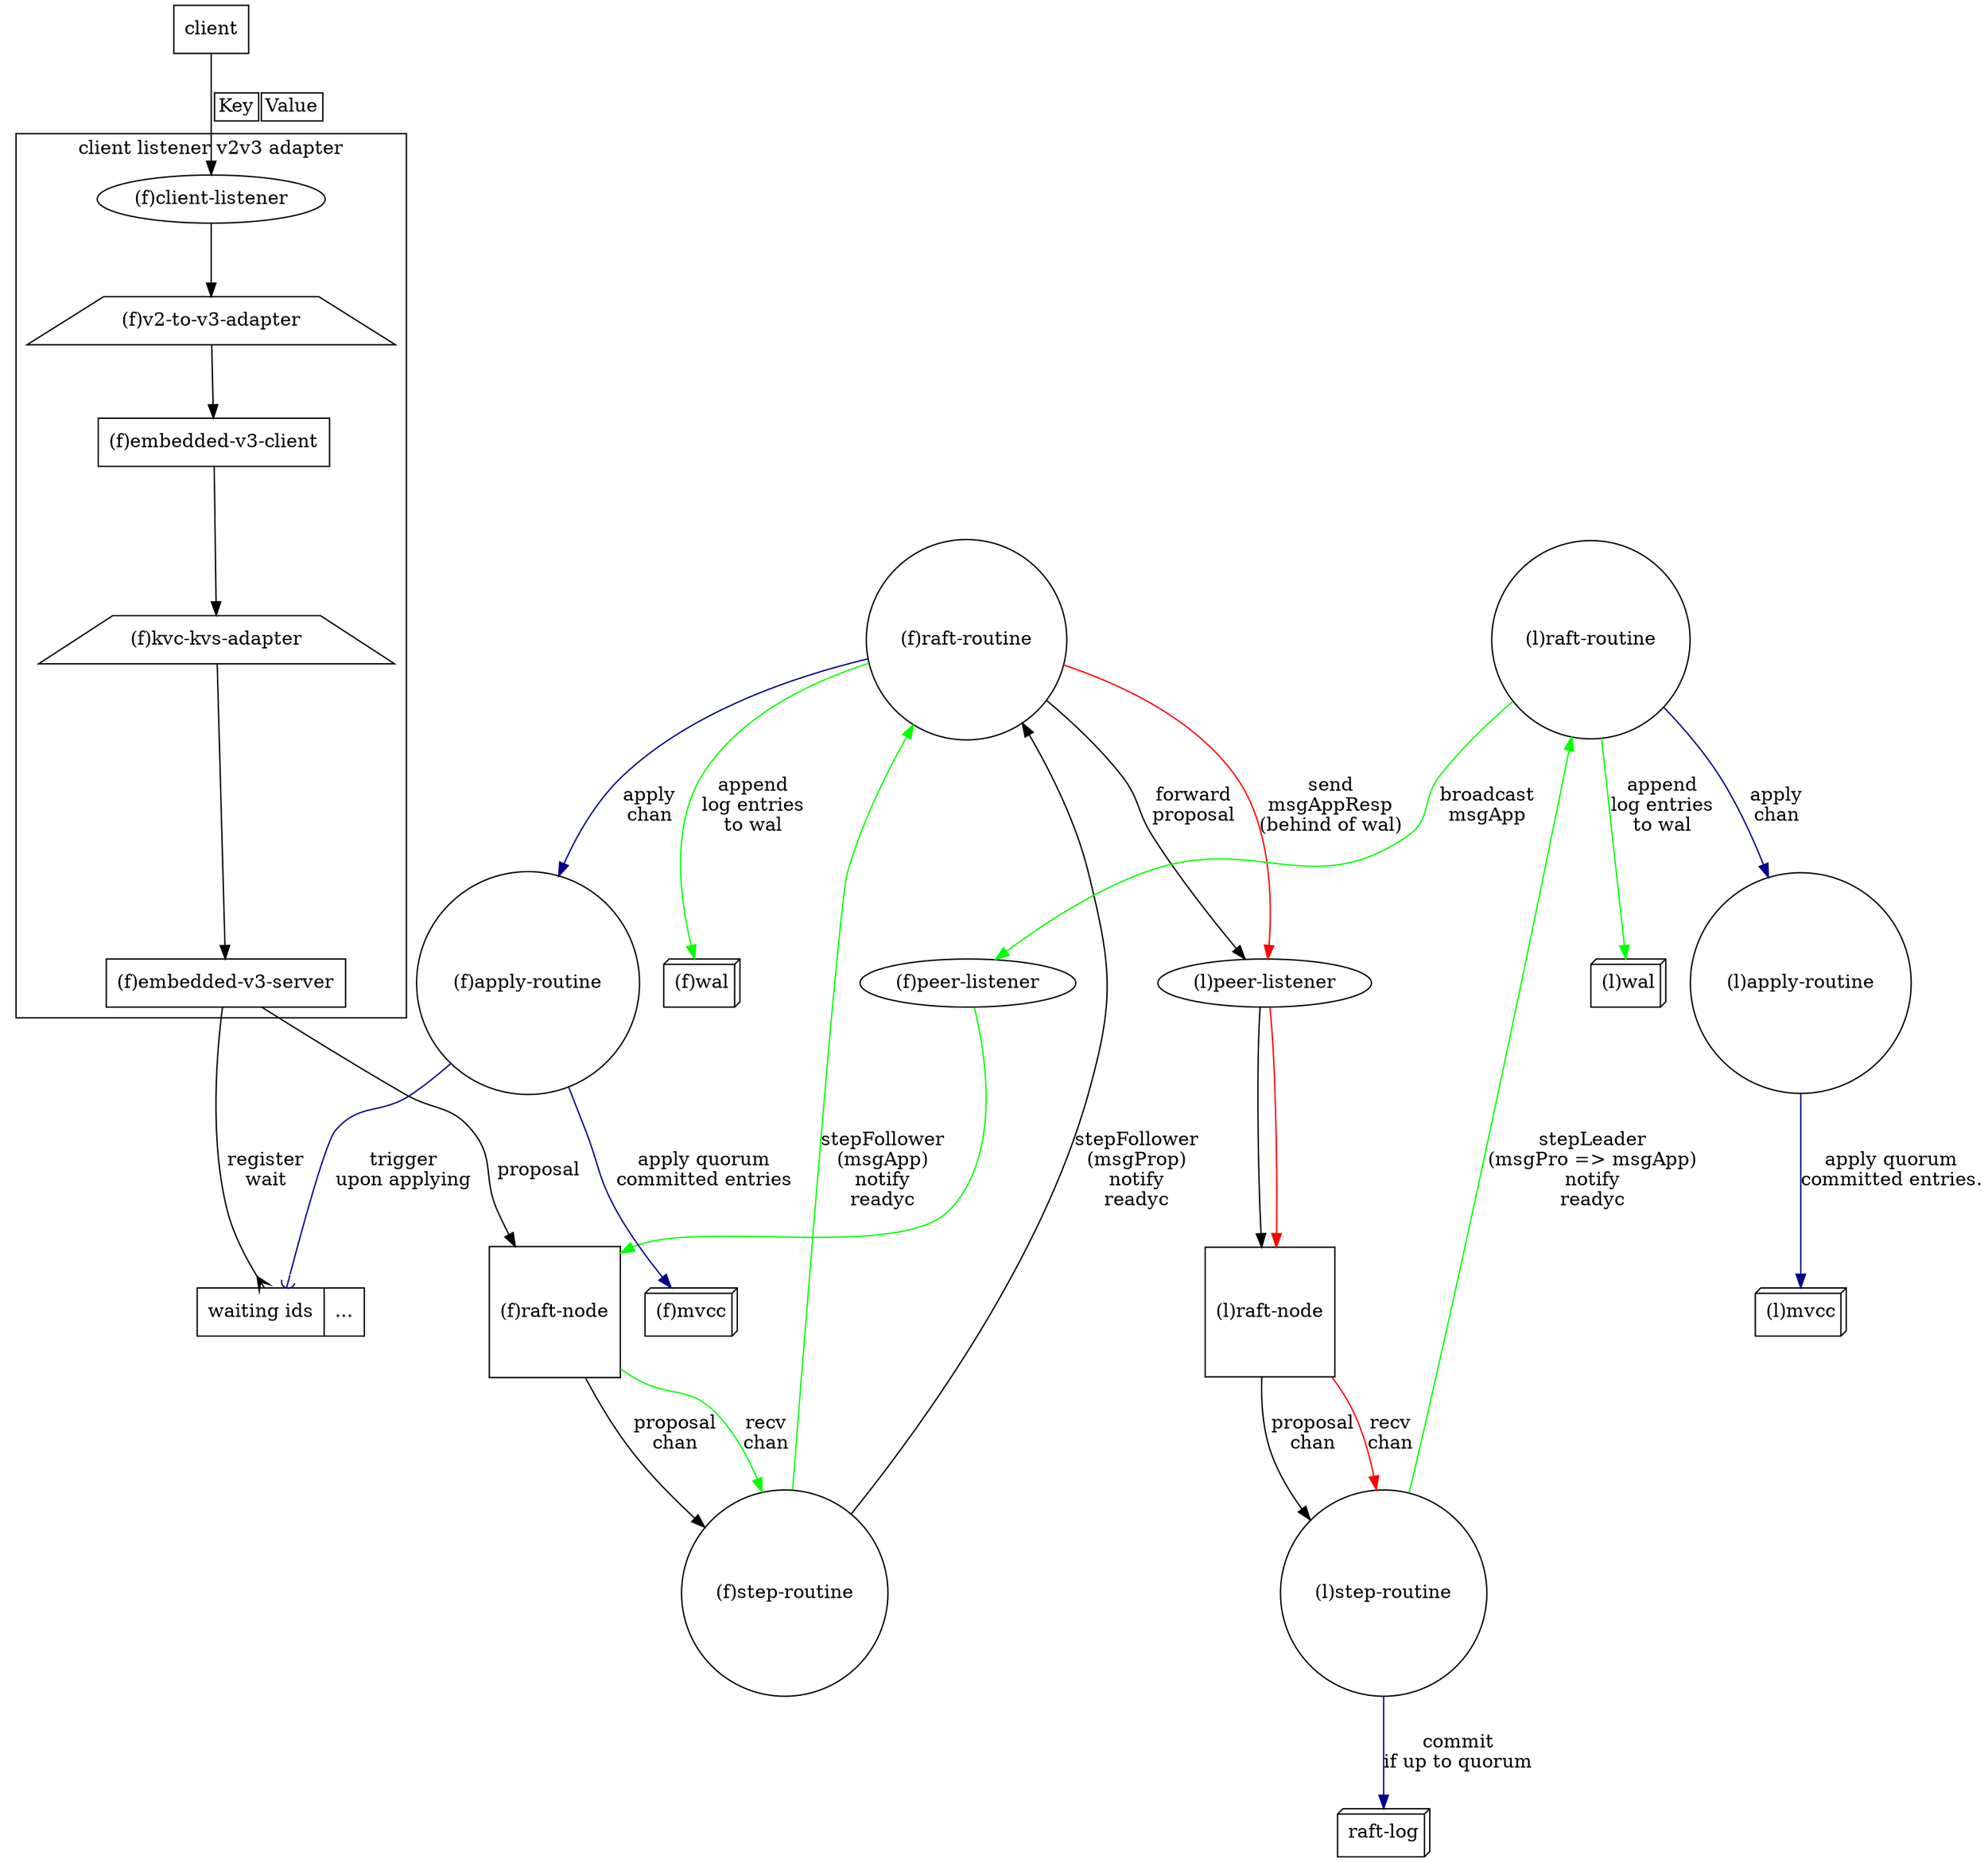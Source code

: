 digraph "V3_put_to_follower" {
  ranksep=0.75
  subgraph "cluster_client_listener" {
    label="client listener v2v3 adapter"
    fcl -> fv2v3 -> fv3client -> fcsa -> fv3server
  }
  // verteces 
  // (f) stand for follower; (l) stand for leader; 
  client [shape=box]
  fcl [shape=ellipse label="(f)client-listener"]
  fv2v3 [shape=trapezium style=default label="(f)v2-to-v3-adapter"]
  fv3client [shape=box label="(f)embedded-v3-client"]
  fcsa [shape=trapezium style=default label="(f)kvc-kvs-adapter"]
  fv3server [shape=box label="(f)embedded-v3-server"]
  pendings [shape=record label="<f1>waiting ids|<f2>..."]
  fraft [shape=square label="(f)raft-node"]
  fstepr [shape=circle label="(f)step-routine"]
  fraftr [shape=circle label="(f)raft-routine"]
  fpl [shape=ellipse label="(f)peer-listener"]
  lpl [shape=ellipse label="(l)peer-listener"]
  lraft [shape=square label="(l)raft-node"]
  lstepr [shape=circle label="(l)step-routine"]
  lraftr [shape=circle label="(l)raft-routine"]
  fwal [shape=box3d label="(f)wal"]
  lwal [shape=box3d label="(l)wal"]
  fmvcc [shape=box3d label="(f)mvcc"]
  lmvcc [shape=box3d label="(l)mvcc"]
  fappr [shape=circle label="(f)apply-routine"]
  lappr [shape=circle label="(l)apply-routine"]
  committed [shape=box3d label="raft-log"]

  //edges
  client -> fcl [label=<<TABLE border="0" cellborder="1"><TR><TD>Key</TD><TD>Value</TD></TR></TABLE>>]
  //fcl -> fv2v3 -> fv3client -> fcsa -> fv3server
  fv3server -> fraft [label="proposal"] 
  fv3server -> pendings [arrowhead=crow label="register\nwait"]
  fraft -> fstepr [label="proposal\nchan"]
  fstepr -> fraftr [label="stepFollower\n(msgProp)\nnotify\nreadyc"]
  fraft -> fstepr [label="recv\nchan" color=green]
  fstepr -> fraftr [label="stepFollower\n(msgApp)\nnotify\nreadyc" color=green]
  fraftr -> fappr [label="apply\nchan" color=blue4]
  fappr -> fmvcc [label="apply quorum\ncommitted entries" color=blue4]
  fraftr -> fwal [label="append\nlog entries\nto wal" color=green]
  fraftr -> lpl [label="forward\nproposal"]
  lpl -> lraft
  lraft -> lstepr  [label="proposal\nchan"]
  lstepr -> lraftr [label="stepLeader\n(msgPro => msgApp)\nnotify\nreadyc" color=green]
  lraftr -> fpl [label="broadcast\nmsgApp"  color=green]
  lraftr -> lappr [label="apply\nchan" color=blue4]
  lappr -> lmvcc [label="apply quorum\ncommitted entries." color=blue4]
  lraftr -> lwal [label="append\nlog entries\nto wal" color=green]
  fpl -> fraft [color=green]
  fraftr -> lpl [label="send\nmsgAppResp\n(behind of wal)" color=red]
  lpl -> lraft [color=red]
  lraft -> lstepr [label="recv\nchan" color=red]
  lstepr -> committed [label="commit\nif up to quorum"  color=blue4]
  fappr -> pendings [arrowhead=curve label="trigger\nupon applying" color=blue4]

  { rank = same; "fpl" -> "lpl"[style=invis]}
  { rank = same; "fraft"; "lraft"; }
  { rank = same; "fstepr"; "lstepr"; }
  { rank = same; "fraftr"; "lraftr"; }
  { rank = same; "fappr"; "lappr"; }
  { rank = same; "fmvcc"; "lmvcc"; }
  { rank = same; "fwal"; "lwal"; }

} 